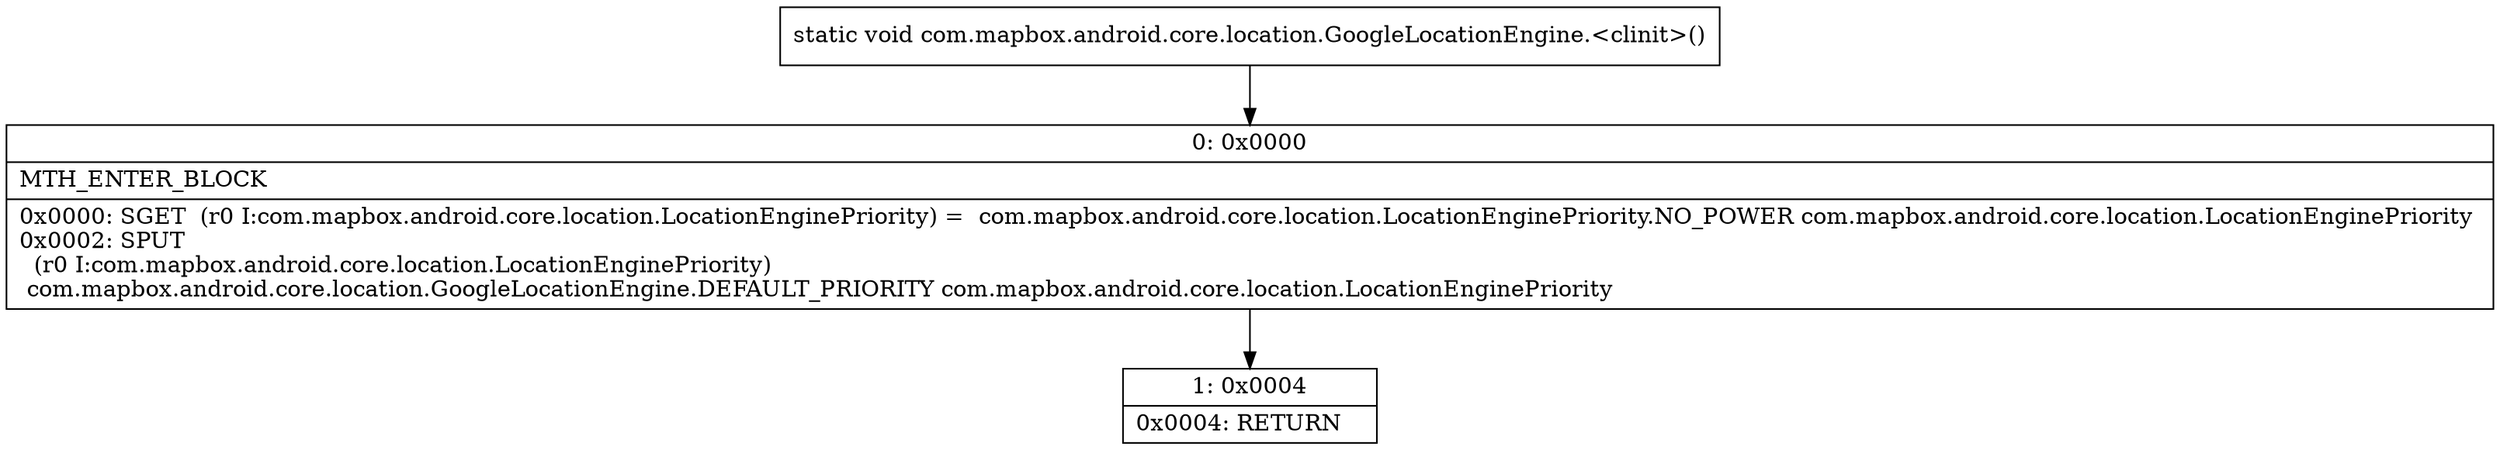 digraph "CFG forcom.mapbox.android.core.location.GoogleLocationEngine.\<clinit\>()V" {
Node_0 [shape=record,label="{0\:\ 0x0000|MTH_ENTER_BLOCK\l|0x0000: SGET  (r0 I:com.mapbox.android.core.location.LocationEnginePriority) =  com.mapbox.android.core.location.LocationEnginePriority.NO_POWER com.mapbox.android.core.location.LocationEnginePriority \l0x0002: SPUT  \l  (r0 I:com.mapbox.android.core.location.LocationEnginePriority)\l com.mapbox.android.core.location.GoogleLocationEngine.DEFAULT_PRIORITY com.mapbox.android.core.location.LocationEnginePriority \l}"];
Node_1 [shape=record,label="{1\:\ 0x0004|0x0004: RETURN   \l}"];
MethodNode[shape=record,label="{static void com.mapbox.android.core.location.GoogleLocationEngine.\<clinit\>() }"];
MethodNode -> Node_0;
Node_0 -> Node_1;
}

